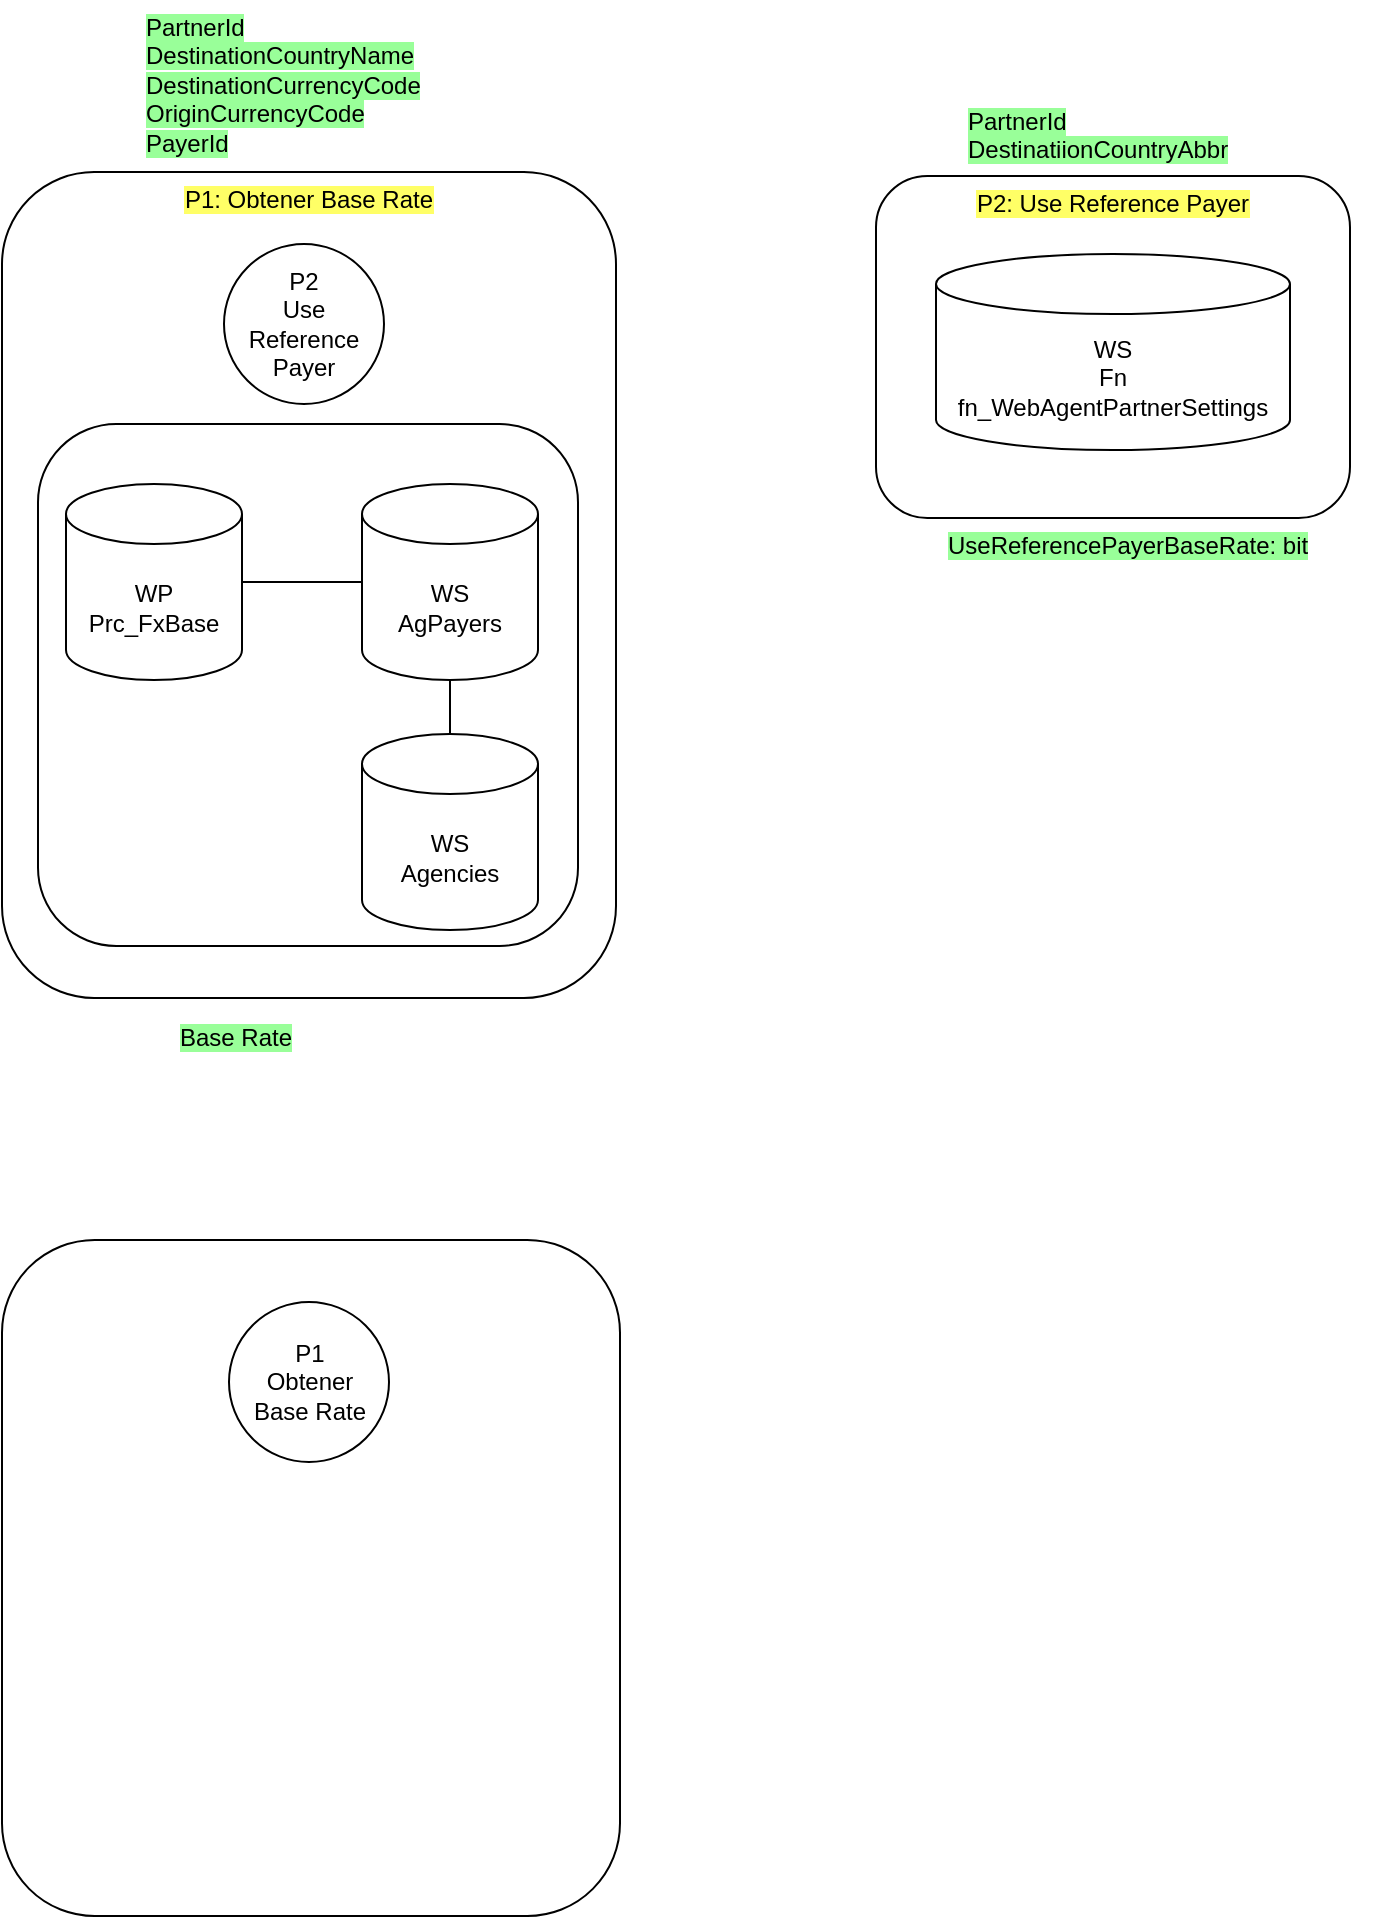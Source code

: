 <mxfile version="22.1.21" type="github">
  <diagram name="Página-1" id="Z9ccmkdessQVMvPRhgoj">
    <mxGraphModel dx="1034" dy="1138" grid="0" gridSize="10" guides="1" tooltips="1" connect="1" arrows="1" fold="1" page="0" pageScale="1" pageWidth="827" pageHeight="1169" math="0" shadow="0">
      <root>
        <mxCell id="0" />
        <mxCell id="1" parent="0" />
        <mxCell id="2KvOPoVdGtIPZ7EIpbnL-21" value="" style="rounded=1;whiteSpace=wrap;html=1;" vertex="1" parent="1">
          <mxGeometry x="529" y="450" width="309" height="338" as="geometry" />
        </mxCell>
        <mxCell id="2KvOPoVdGtIPZ7EIpbnL-22" value="" style="group" vertex="1" connectable="0" parent="1">
          <mxGeometry x="966" y="-123" width="251" height="251" as="geometry" />
        </mxCell>
        <mxCell id="2KvOPoVdGtIPZ7EIpbnL-17" value="&lt;span style=&quot;background-color: rgb(255, 255, 102);&quot;&gt;P2: Use Reference Payer&lt;/span&gt;" style="rounded=1;whiteSpace=wrap;html=1;verticalAlign=top;" vertex="1" parent="2KvOPoVdGtIPZ7EIpbnL-22">
          <mxGeometry y="41" width="237" height="171" as="geometry" />
        </mxCell>
        <mxCell id="2KvOPoVdGtIPZ7EIpbnL-18" value="WS&lt;br&gt;Fn&lt;br&gt;fn_WebAgentPartnerSettings" style="shape=cylinder3;whiteSpace=wrap;html=1;boundedLbl=1;backgroundOutline=1;size=15;" vertex="1" parent="2KvOPoVdGtIPZ7EIpbnL-22">
          <mxGeometry x="30" y="80" width="177" height="98" as="geometry" />
        </mxCell>
        <mxCell id="2KvOPoVdGtIPZ7EIpbnL-19" value="&lt;span style=&quot;background-color: rgb(153, 255, 153);&quot;&gt;PartnerId&lt;br&gt;DestinatiionCountryAbbr&lt;/span&gt;" style="text;strokeColor=none;fillColor=none;align=left;verticalAlign=top;spacingLeft=4;spacingRight=4;overflow=hidden;points=[[0,0.5],[1,0.5]];portConstraint=eastwest;rotatable=0;whiteSpace=wrap;html=1;" vertex="1" parent="2KvOPoVdGtIPZ7EIpbnL-22">
          <mxGeometry x="40" width="211" height="39" as="geometry" />
        </mxCell>
        <mxCell id="2KvOPoVdGtIPZ7EIpbnL-20" value="&lt;span style=&quot;background-color: rgb(153, 255, 153);&quot;&gt;UseReferencePayerBaseRate: bit&lt;/span&gt;" style="text;strokeColor=none;fillColor=none;align=left;verticalAlign=top;spacingLeft=4;spacingRight=4;overflow=hidden;points=[[0,0.5],[1,0.5]];portConstraint=eastwest;rotatable=0;whiteSpace=wrap;html=1;" vertex="1" parent="2KvOPoVdGtIPZ7EIpbnL-22">
          <mxGeometry x="30" y="212" width="211" height="39" as="geometry" />
        </mxCell>
        <mxCell id="2KvOPoVdGtIPZ7EIpbnL-23" value="" style="group" vertex="1" connectable="0" parent="1">
          <mxGeometry x="529" y="-170" width="307" height="545" as="geometry" />
        </mxCell>
        <mxCell id="2KvOPoVdGtIPZ7EIpbnL-9" value="&lt;span style=&quot;background-color: rgb(255, 255, 102);&quot;&gt;P1: Obtener Base Rate&lt;/span&gt;" style="rounded=1;whiteSpace=wrap;html=1;verticalAlign=top;align=center;" vertex="1" parent="2KvOPoVdGtIPZ7EIpbnL-23">
          <mxGeometry y="86" width="307" height="413" as="geometry" />
        </mxCell>
        <mxCell id="2KvOPoVdGtIPZ7EIpbnL-12" value="&lt;span style=&quot;background-color: rgb(153, 255, 153);&quot;&gt;PartnerId&lt;br&gt;DestinationCountryName&lt;br&gt;DestinationCurrencyCode&lt;br&gt;OriginCurrencyCode&lt;br&gt;PayerId&lt;/span&gt;" style="text;strokeColor=none;fillColor=none;align=left;verticalAlign=top;spacingLeft=4;spacingRight=4;overflow=hidden;points=[[0,0.5],[1,0.5]];portConstraint=eastwest;rotatable=0;whiteSpace=wrap;html=1;" vertex="1" parent="2KvOPoVdGtIPZ7EIpbnL-23">
          <mxGeometry x="66" width="211" height="88" as="geometry" />
        </mxCell>
        <mxCell id="2KvOPoVdGtIPZ7EIpbnL-14" value="&lt;span style=&quot;background-color: rgb(153, 255, 153);&quot;&gt;Base Rate&lt;/span&gt;" style="text;strokeColor=none;fillColor=none;align=left;verticalAlign=top;spacingLeft=4;spacingRight=4;overflow=hidden;points=[[0,0.5],[1,0.5]];portConstraint=eastwest;rotatable=0;whiteSpace=wrap;html=1;" vertex="1" parent="2KvOPoVdGtIPZ7EIpbnL-23">
          <mxGeometry x="83" y="505" width="211" height="40" as="geometry" />
        </mxCell>
        <mxCell id="2KvOPoVdGtIPZ7EIpbnL-15" value="P2&lt;br&gt;Use Reference&lt;br&gt;Payer" style="ellipse;whiteSpace=wrap;html=1;aspect=fixed;" vertex="1" parent="2KvOPoVdGtIPZ7EIpbnL-23">
          <mxGeometry x="111" y="122" width="80" height="80" as="geometry" />
        </mxCell>
        <mxCell id="2KvOPoVdGtIPZ7EIpbnL-16" value="" style="rounded=1;whiteSpace=wrap;html=1;" vertex="1" parent="2KvOPoVdGtIPZ7EIpbnL-23">
          <mxGeometry x="18" y="212" width="270" height="261" as="geometry" />
        </mxCell>
        <mxCell id="2KvOPoVdGtIPZ7EIpbnL-2" value="WP&lt;br&gt;Prc_FxBase" style="shape=cylinder3;whiteSpace=wrap;html=1;boundedLbl=1;backgroundOutline=1;size=15;" vertex="1" parent="2KvOPoVdGtIPZ7EIpbnL-23">
          <mxGeometry x="32" y="242" width="88" height="98" as="geometry" />
        </mxCell>
        <mxCell id="2KvOPoVdGtIPZ7EIpbnL-6" value="" style="endArrow=none;html=1;rounded=0;entryX=0;entryY=0.5;entryDx=0;entryDy=0;entryPerimeter=0;exitX=1;exitY=0.5;exitDx=0;exitDy=0;exitPerimeter=0;" edge="1" parent="2KvOPoVdGtIPZ7EIpbnL-23" source="2KvOPoVdGtIPZ7EIpbnL-2" target="2KvOPoVdGtIPZ7EIpbnL-3">
          <mxGeometry width="50" height="50" relative="1" as="geometry">
            <mxPoint x="-150" y="568" as="sourcePoint" />
            <mxPoint x="-100" y="518" as="targetPoint" />
          </mxGeometry>
        </mxCell>
        <mxCell id="2KvOPoVdGtIPZ7EIpbnL-3" value="WS&lt;br&gt;AgPayers" style="shape=cylinder3;whiteSpace=wrap;html=1;boundedLbl=1;backgroundOutline=1;size=15;" vertex="1" parent="2KvOPoVdGtIPZ7EIpbnL-23">
          <mxGeometry x="180" y="242" width="88" height="98" as="geometry" />
        </mxCell>
        <mxCell id="2KvOPoVdGtIPZ7EIpbnL-8" value="" style="endArrow=none;html=1;rounded=0;entryX=0.5;entryY=1;entryDx=0;entryDy=0;entryPerimeter=0;exitX=0.5;exitY=0;exitDx=0;exitDy=0;exitPerimeter=0;" edge="1" parent="2KvOPoVdGtIPZ7EIpbnL-23" source="2KvOPoVdGtIPZ7EIpbnL-4" target="2KvOPoVdGtIPZ7EIpbnL-3">
          <mxGeometry width="50" height="50" relative="1" as="geometry">
            <mxPoint x="-150" y="568" as="sourcePoint" />
            <mxPoint x="-100" y="518" as="targetPoint" />
          </mxGeometry>
        </mxCell>
        <mxCell id="2KvOPoVdGtIPZ7EIpbnL-4" value="WS&lt;br&gt;Agencies" style="shape=cylinder3;whiteSpace=wrap;html=1;boundedLbl=1;backgroundOutline=1;size=15;" vertex="1" parent="2KvOPoVdGtIPZ7EIpbnL-23">
          <mxGeometry x="180" y="367" width="88" height="98" as="geometry" />
        </mxCell>
        <mxCell id="2KvOPoVdGtIPZ7EIpbnL-1" value="P1&lt;br&gt;Obtener&lt;br&gt;Base Rate" style="ellipse;whiteSpace=wrap;html=1;aspect=fixed;" vertex="1" parent="1">
          <mxGeometry x="642.5" y="481" width="80" height="80" as="geometry" />
        </mxCell>
      </root>
    </mxGraphModel>
  </diagram>
</mxfile>

